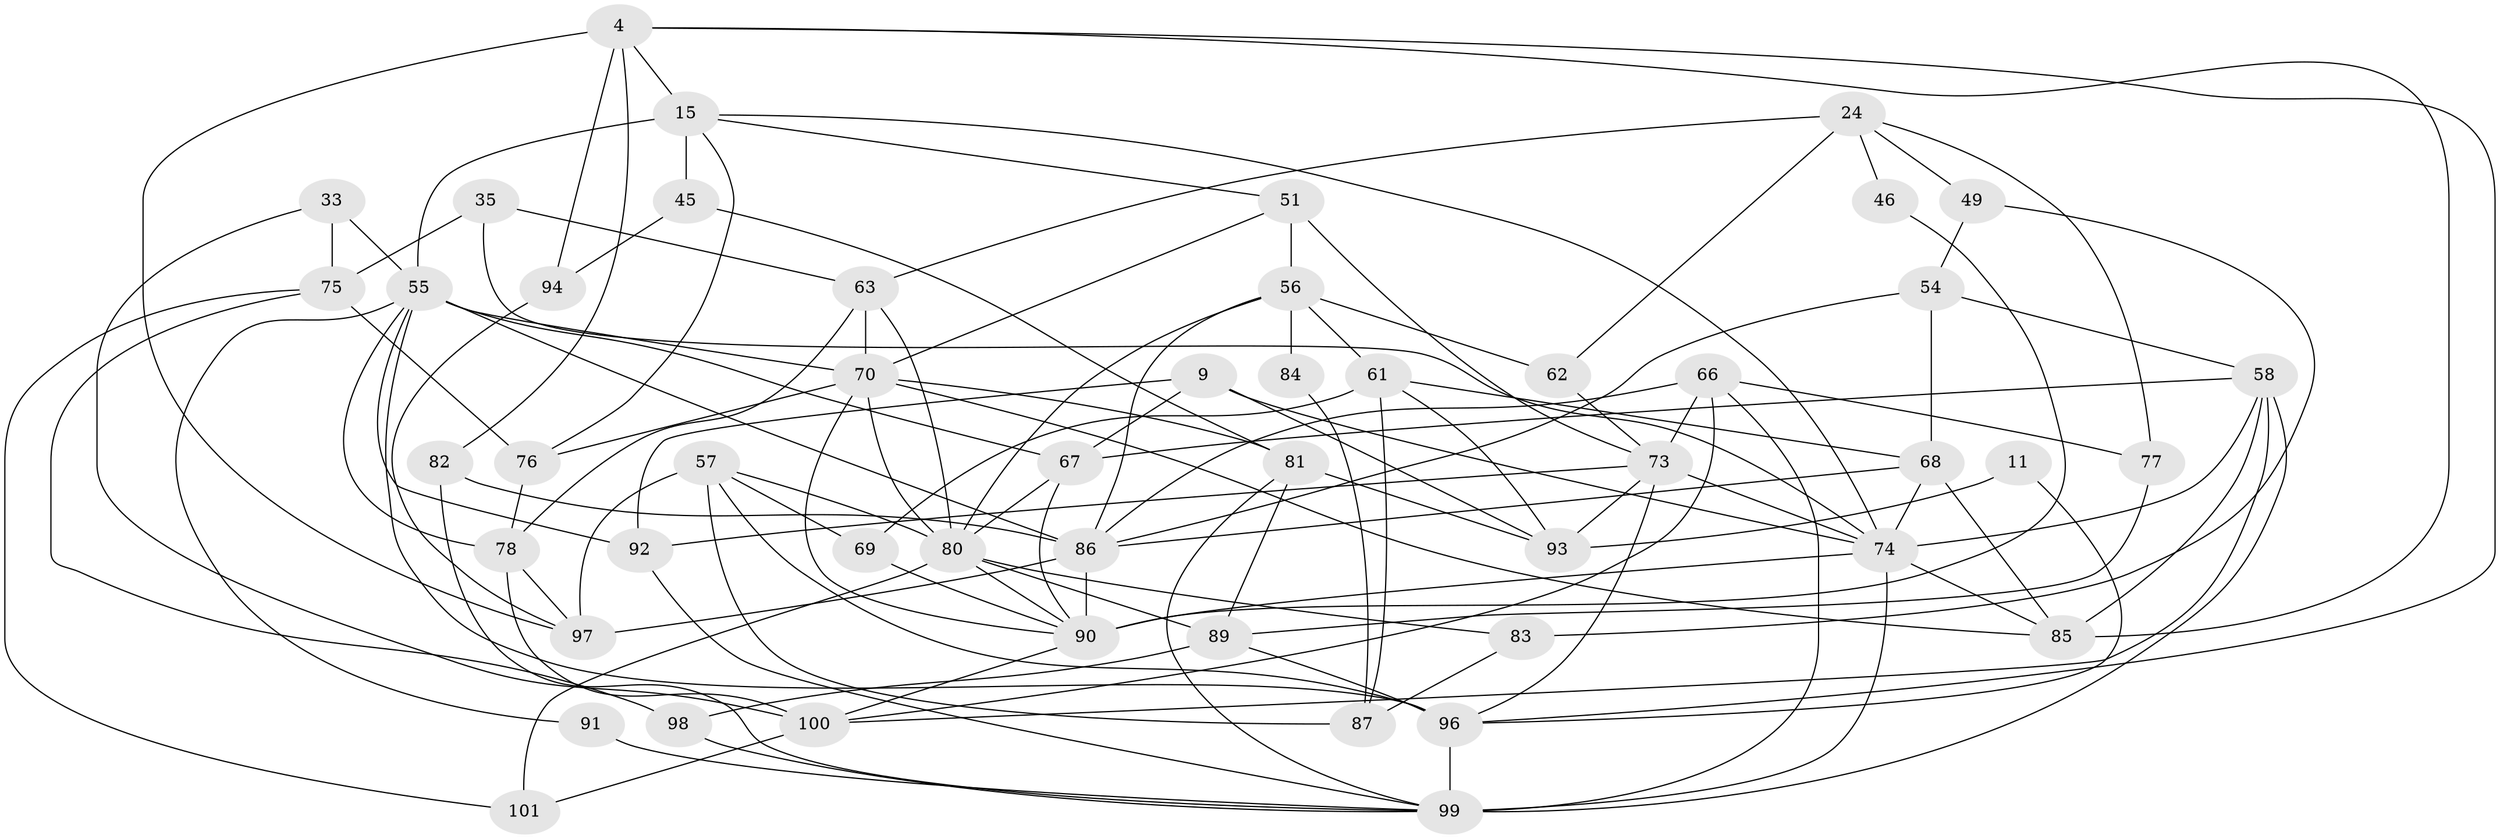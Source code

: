 // original degree distribution, {4: 0.2376237623762376, 3: 0.31683168316831684, 6: 0.06930693069306931, 7: 0.0297029702970297, 5: 0.21782178217821782, 2: 0.10891089108910891, 8: 0.009900990099009901, 9: 0.009900990099009901}
// Generated by graph-tools (version 1.1) at 2025/49/03/09/25 04:49:59]
// undirected, 50 vertices, 121 edges
graph export_dot {
graph [start="1"]
  node [color=gray90,style=filled];
  4;
  9;
  11;
  15;
  24;
  33;
  35;
  45 [super="+10"];
  46;
  49;
  51;
  54;
  55 [super="+39"];
  56 [super="+17"];
  57 [super="+22+50"];
  58 [super="+3"];
  61;
  62 [super="+42"];
  63 [super="+5"];
  66 [super="+44"];
  67 [super="+48"];
  68 [super="+60+64"];
  69;
  70 [super="+37"];
  73 [super="+47"];
  74 [super="+2+7+27+30"];
  75 [super="+12"];
  76;
  77;
  78 [super="+32+31"];
  80 [super="+29+53+71+59"];
  81;
  82;
  83;
  84;
  85 [super="+26"];
  86 [super="+65+79"];
  87;
  89 [super="+28"];
  90 [super="+36+34"];
  91;
  92;
  93 [super="+43+88"];
  94 [super="+72"];
  96 [super="+6"];
  97 [super="+52"];
  98;
  99 [super="+41"];
  100 [super="+18+95"];
  101;
  4 -- 82;
  4 -- 15;
  4 -- 94 [weight=2];
  4 -- 96;
  4 -- 97;
  4 -- 85;
  9 -- 92;
  9 -- 74;
  9 -- 93 [weight=2];
  9 -- 67;
  11 -- 96;
  11 -- 93;
  15 -- 55 [weight=2];
  15 -- 76;
  15 -- 45 [weight=2];
  15 -- 51;
  15 -- 74;
  24 -- 63 [weight=2];
  24 -- 49;
  24 -- 46;
  24 -- 62;
  24 -- 77;
  33 -- 55;
  33 -- 75;
  33 -- 100;
  35 -- 75 [weight=2];
  35 -- 63;
  35 -- 74;
  45 -- 81;
  45 -- 94;
  46 -- 90;
  49 -- 54;
  49 -- 83;
  51 -- 73;
  51 -- 56 [weight=2];
  51 -- 70;
  54 -- 68 [weight=2];
  54 -- 58;
  54 -- 86;
  55 -- 96;
  55 -- 67;
  55 -- 70;
  55 -- 78;
  55 -- 91;
  55 -- 92;
  55 -- 86;
  56 -- 62;
  56 -- 80 [weight=2];
  56 -- 84 [weight=2];
  56 -- 61 [weight=2];
  56 -- 86;
  57 -- 96;
  57 -- 87;
  57 -- 80 [weight=2];
  57 -- 97;
  57 -- 69;
  58 -- 67;
  58 -- 100 [weight=2];
  58 -- 85;
  58 -- 74;
  58 -- 99;
  61 -- 69;
  61 -- 87;
  61 -- 93;
  61 -- 68;
  62 -- 73;
  63 -- 70 [weight=2];
  63 -- 78;
  63 -- 80;
  66 -- 77;
  66 -- 99 [weight=2];
  66 -- 73 [weight=2];
  66 -- 100;
  66 -- 86 [weight=2];
  67 -- 90;
  67 -- 80;
  68 -- 86;
  68 -- 74 [weight=2];
  68 -- 85;
  69 -- 90;
  70 -- 85 [weight=2];
  70 -- 81;
  70 -- 76;
  70 -- 90;
  70 -- 80;
  73 -- 92;
  73 -- 93;
  73 -- 96;
  73 -- 74 [weight=2];
  74 -- 85;
  74 -- 90 [weight=3];
  74 -- 99;
  75 -- 101;
  75 -- 76;
  75 -- 98;
  76 -- 78;
  77 -- 89;
  78 -- 100;
  78 -- 97;
  80 -- 89;
  80 -- 90 [weight=2];
  80 -- 83;
  80 -- 101;
  81 -- 99;
  81 -- 89;
  81 -- 93;
  82 -- 99;
  82 -- 86;
  83 -- 87;
  84 -- 87;
  86 -- 97 [weight=4];
  86 -- 90 [weight=3];
  89 -- 96;
  89 -- 98;
  90 -- 100;
  91 -- 99;
  92 -- 99;
  94 -- 97;
  96 -- 99 [weight=2];
  98 -- 99;
  100 -- 101;
}
